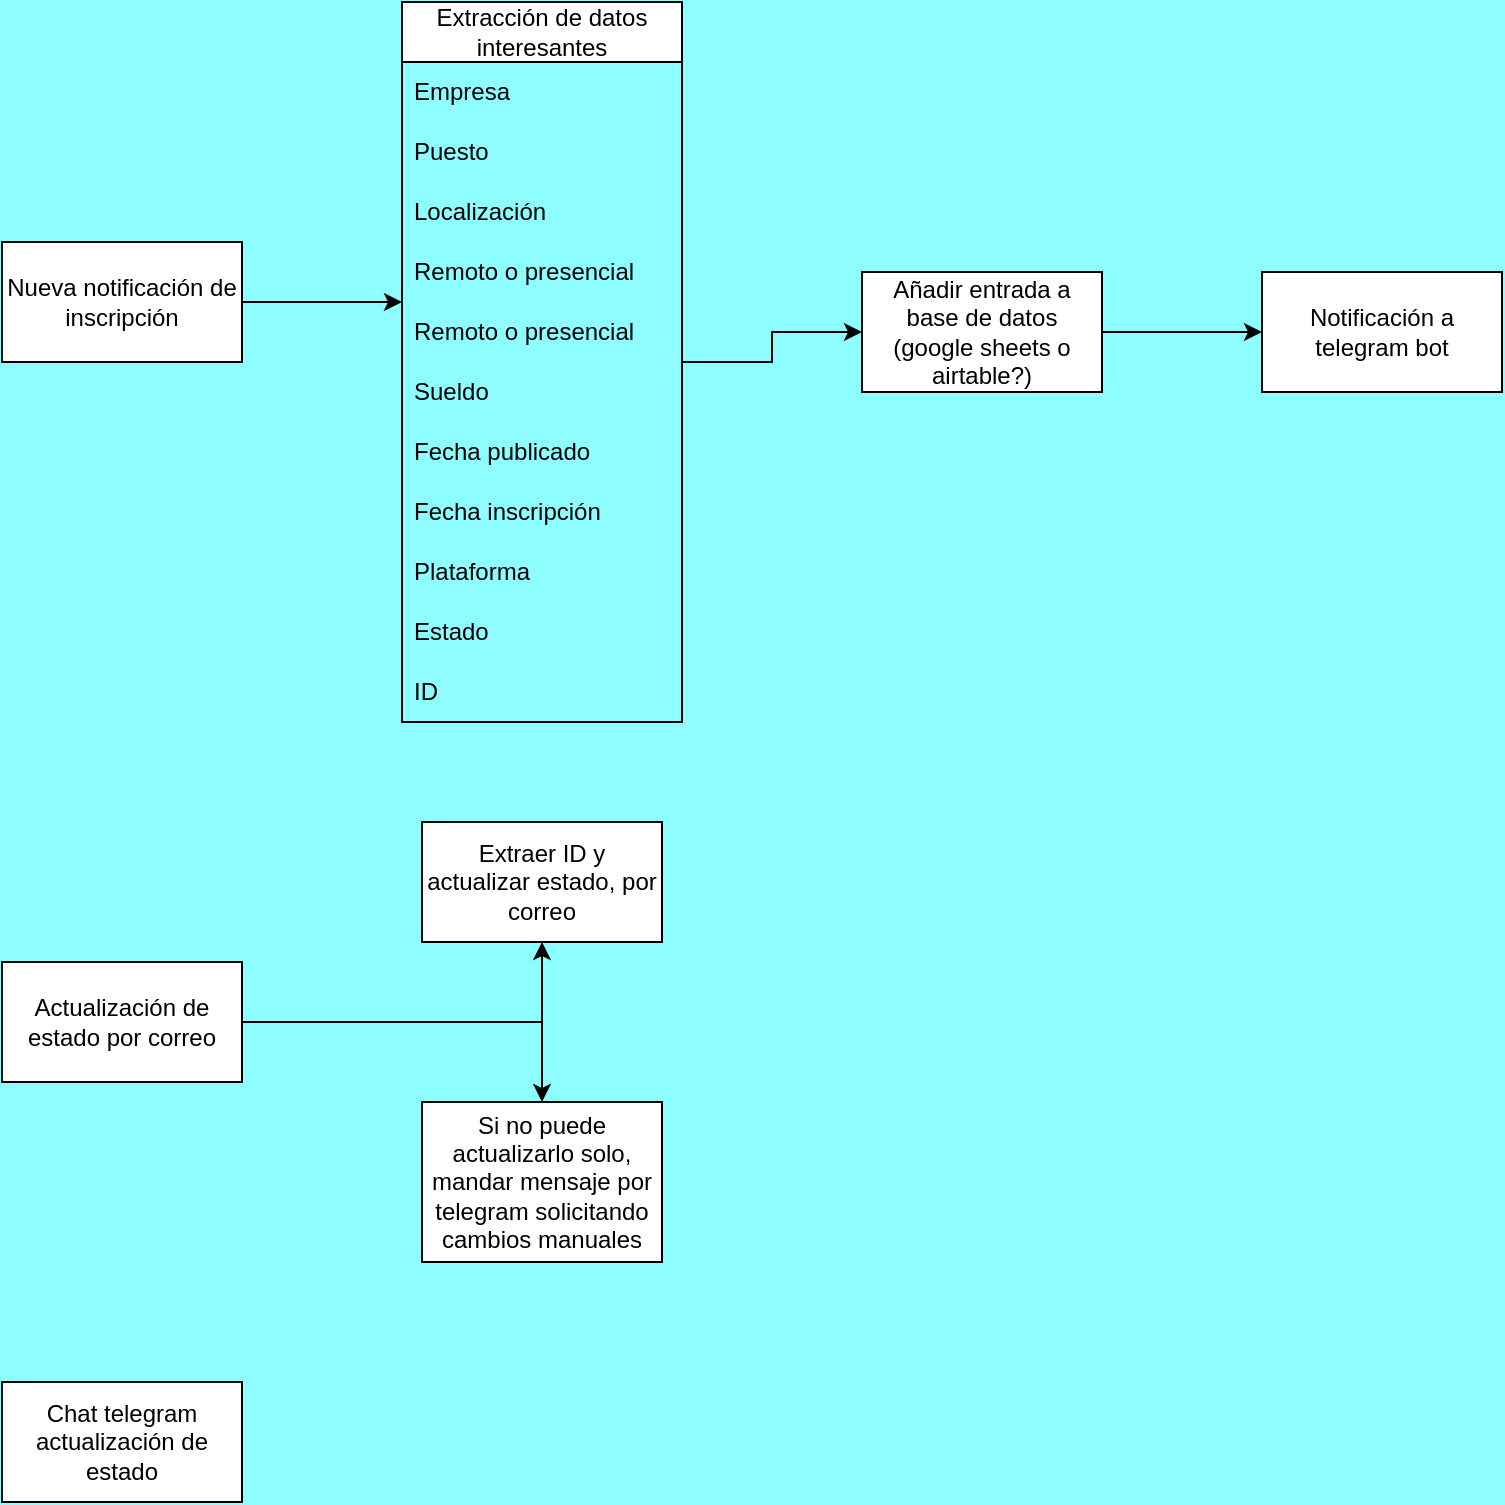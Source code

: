 <mxfile version="27.2.0">
  <diagram name="Página-1" id="GGK_G6vM3Q0lwhCfepNb">
    <mxGraphModel dx="1385" dy="776" grid="1" gridSize="10" guides="1" tooltips="1" connect="1" arrows="1" fold="1" page="1" pageScale="1" pageWidth="1169" pageHeight="827" background="#8EFDFF" math="0" shadow="0">
      <root>
        <mxCell id="0" />
        <mxCell id="1" parent="0" />
        <mxCell id="jdDbVD5xY_cFmAnzBWXt-3" value="" style="edgeStyle=orthogonalEdgeStyle;rounded=0;orthogonalLoop=1;jettySize=auto;html=1;" edge="1" parent="1" source="jdDbVD5xY_cFmAnzBWXt-1">
          <mxGeometry relative="1" as="geometry">
            <mxPoint x="239" y="180" as="targetPoint" />
          </mxGeometry>
        </mxCell>
        <mxCell id="jdDbVD5xY_cFmAnzBWXt-1" value="Nueva notificación de inscripción" style="rounded=0;whiteSpace=wrap;html=1;" vertex="1" parent="1">
          <mxGeometry x="39" y="150" width="120" height="60" as="geometry" />
        </mxCell>
        <mxCell id="jdDbVD5xY_cFmAnzBWXt-26" value="" style="edgeStyle=orthogonalEdgeStyle;rounded=0;orthogonalLoop=1;jettySize=auto;html=1;" edge="1" parent="1" source="jdDbVD5xY_cFmAnzBWXt-9" target="jdDbVD5xY_cFmAnzBWXt-25">
          <mxGeometry relative="1" as="geometry" />
        </mxCell>
        <mxCell id="jdDbVD5xY_cFmAnzBWXt-9" value="Extracción de datos interesantes" style="swimlane;fontStyle=0;childLayout=stackLayout;horizontal=1;startSize=30;horizontalStack=0;resizeParent=1;resizeParentMax=0;resizeLast=0;collapsible=1;marginBottom=0;whiteSpace=wrap;html=1;" vertex="1" parent="1">
          <mxGeometry x="239" y="30" width="140" height="360" as="geometry" />
        </mxCell>
        <mxCell id="jdDbVD5xY_cFmAnzBWXt-10" value="Empresa" style="text;strokeColor=none;fillColor=none;align=left;verticalAlign=middle;spacingLeft=4;spacingRight=4;overflow=hidden;points=[[0,0.5],[1,0.5]];portConstraint=eastwest;rotatable=0;whiteSpace=wrap;html=1;" vertex="1" parent="jdDbVD5xY_cFmAnzBWXt-9">
          <mxGeometry y="30" width="140" height="30" as="geometry" />
        </mxCell>
        <mxCell id="jdDbVD5xY_cFmAnzBWXt-11" value="Puesto" style="text;strokeColor=none;fillColor=none;align=left;verticalAlign=middle;spacingLeft=4;spacingRight=4;overflow=hidden;points=[[0,0.5],[1,0.5]];portConstraint=eastwest;rotatable=0;whiteSpace=wrap;html=1;" vertex="1" parent="jdDbVD5xY_cFmAnzBWXt-9">
          <mxGeometry y="60" width="140" height="30" as="geometry" />
        </mxCell>
        <mxCell id="jdDbVD5xY_cFmAnzBWXt-12" value="Localización" style="text;strokeColor=none;fillColor=none;align=left;verticalAlign=middle;spacingLeft=4;spacingRight=4;overflow=hidden;points=[[0,0.5],[1,0.5]];portConstraint=eastwest;rotatable=0;whiteSpace=wrap;html=1;miterlimit=6;" vertex="1" parent="jdDbVD5xY_cFmAnzBWXt-9">
          <mxGeometry y="90" width="140" height="30" as="geometry" />
        </mxCell>
        <mxCell id="jdDbVD5xY_cFmAnzBWXt-18" value="Remoto o presencial" style="text;strokeColor=none;fillColor=none;align=left;verticalAlign=middle;spacingLeft=4;spacingRight=4;overflow=hidden;points=[[0,0.5],[1,0.5]];portConstraint=eastwest;rotatable=0;whiteSpace=wrap;html=1;miterlimit=6;" vertex="1" parent="jdDbVD5xY_cFmAnzBWXt-9">
          <mxGeometry y="120" width="140" height="30" as="geometry" />
        </mxCell>
        <mxCell id="jdDbVD5xY_cFmAnzBWXt-24" value="Remoto o presencial" style="text;strokeColor=none;fillColor=none;align=left;verticalAlign=middle;spacingLeft=4;spacingRight=4;overflow=hidden;points=[[0,0.5],[1,0.5]];portConstraint=eastwest;rotatable=0;whiteSpace=wrap;html=1;miterlimit=6;" vertex="1" parent="jdDbVD5xY_cFmAnzBWXt-9">
          <mxGeometry y="150" width="140" height="30" as="geometry" />
        </mxCell>
        <mxCell id="jdDbVD5xY_cFmAnzBWXt-19" value="Sueldo" style="text;strokeColor=none;fillColor=none;align=left;verticalAlign=middle;spacingLeft=4;spacingRight=4;overflow=hidden;points=[[0,0.5],[1,0.5]];portConstraint=eastwest;rotatable=0;whiteSpace=wrap;html=1;miterlimit=6;" vertex="1" parent="jdDbVD5xY_cFmAnzBWXt-9">
          <mxGeometry y="180" width="140" height="30" as="geometry" />
        </mxCell>
        <mxCell id="jdDbVD5xY_cFmAnzBWXt-20" value="Fecha publicado" style="text;strokeColor=none;fillColor=none;align=left;verticalAlign=middle;spacingLeft=4;spacingRight=4;overflow=hidden;points=[[0,0.5],[1,0.5]];portConstraint=eastwest;rotatable=0;whiteSpace=wrap;html=1;miterlimit=6;" vertex="1" parent="jdDbVD5xY_cFmAnzBWXt-9">
          <mxGeometry y="210" width="140" height="30" as="geometry" />
        </mxCell>
        <mxCell id="jdDbVD5xY_cFmAnzBWXt-21" value="Fecha inscripción" style="text;strokeColor=none;fillColor=none;align=left;verticalAlign=middle;spacingLeft=4;spacingRight=4;overflow=hidden;points=[[0,0.5],[1,0.5]];portConstraint=eastwest;rotatable=0;whiteSpace=wrap;html=1;miterlimit=6;" vertex="1" parent="jdDbVD5xY_cFmAnzBWXt-9">
          <mxGeometry y="240" width="140" height="30" as="geometry" />
        </mxCell>
        <mxCell id="jdDbVD5xY_cFmAnzBWXt-22" value="Plataforma" style="text;strokeColor=none;fillColor=none;align=left;verticalAlign=middle;spacingLeft=4;spacingRight=4;overflow=hidden;points=[[0,0.5],[1,0.5]];portConstraint=eastwest;rotatable=0;whiteSpace=wrap;html=1;miterlimit=6;" vertex="1" parent="jdDbVD5xY_cFmAnzBWXt-9">
          <mxGeometry y="270" width="140" height="30" as="geometry" />
        </mxCell>
        <mxCell id="jdDbVD5xY_cFmAnzBWXt-23" value="Estado" style="text;strokeColor=none;fillColor=none;align=left;verticalAlign=middle;spacingLeft=4;spacingRight=4;overflow=hidden;points=[[0,0.5],[1,0.5]];portConstraint=eastwest;rotatable=0;whiteSpace=wrap;html=1;miterlimit=6;" vertex="1" parent="jdDbVD5xY_cFmAnzBWXt-9">
          <mxGeometry y="300" width="140" height="30" as="geometry" />
        </mxCell>
        <mxCell id="jdDbVD5xY_cFmAnzBWXt-31" value="ID" style="text;strokeColor=none;fillColor=none;align=left;verticalAlign=middle;spacingLeft=4;spacingRight=4;overflow=hidden;points=[[0,0.5],[1,0.5]];portConstraint=eastwest;rotatable=0;whiteSpace=wrap;html=1;miterlimit=6;" vertex="1" parent="jdDbVD5xY_cFmAnzBWXt-9">
          <mxGeometry y="330" width="140" height="30" as="geometry" />
        </mxCell>
        <mxCell id="jdDbVD5xY_cFmAnzBWXt-28" value="" style="edgeStyle=orthogonalEdgeStyle;rounded=0;orthogonalLoop=1;jettySize=auto;html=1;" edge="1" parent="1" source="jdDbVD5xY_cFmAnzBWXt-25" target="jdDbVD5xY_cFmAnzBWXt-27">
          <mxGeometry relative="1" as="geometry" />
        </mxCell>
        <mxCell id="jdDbVD5xY_cFmAnzBWXt-25" value="Añadir entrada a base de datos (google sheets o airtable?)" style="whiteSpace=wrap;html=1;fontStyle=0;startSize=30;horizontal=1;" vertex="1" parent="1">
          <mxGeometry x="469" y="165" width="120" height="60" as="geometry" />
        </mxCell>
        <mxCell id="jdDbVD5xY_cFmAnzBWXt-27" value="Notificación a telegram bot" style="whiteSpace=wrap;html=1;fontStyle=0;startSize=30;horizontal=1;" vertex="1" parent="1">
          <mxGeometry x="669" y="165" width="120" height="60" as="geometry" />
        </mxCell>
        <mxCell id="jdDbVD5xY_cFmAnzBWXt-29" value="Chat telegram actualización de estado" style="rounded=0;whiteSpace=wrap;html=1;" vertex="1" parent="1">
          <mxGeometry x="39" y="720" width="120" height="60" as="geometry" />
        </mxCell>
        <mxCell id="jdDbVD5xY_cFmAnzBWXt-33" value="" style="edgeStyle=orthogonalEdgeStyle;rounded=0;orthogonalLoop=1;jettySize=auto;html=1;" edge="1" parent="1" source="jdDbVD5xY_cFmAnzBWXt-30" target="jdDbVD5xY_cFmAnzBWXt-32">
          <mxGeometry relative="1" as="geometry" />
        </mxCell>
        <mxCell id="jdDbVD5xY_cFmAnzBWXt-37" value="" style="edgeStyle=orthogonalEdgeStyle;rounded=0;orthogonalLoop=1;jettySize=auto;html=1;" edge="1" parent="1" source="jdDbVD5xY_cFmAnzBWXt-30" target="jdDbVD5xY_cFmAnzBWXt-36">
          <mxGeometry relative="1" as="geometry" />
        </mxCell>
        <mxCell id="jdDbVD5xY_cFmAnzBWXt-30" value="Actualización de estado por correo" style="rounded=0;whiteSpace=wrap;html=1;" vertex="1" parent="1">
          <mxGeometry x="39" y="510" width="120" height="60" as="geometry" />
        </mxCell>
        <mxCell id="jdDbVD5xY_cFmAnzBWXt-32" value="Extraer ID y actualizar estado, por correo" style="whiteSpace=wrap;html=1;rounded=0;" vertex="1" parent="1">
          <mxGeometry x="249" y="440" width="120" height="60" as="geometry" />
        </mxCell>
        <mxCell id="jdDbVD5xY_cFmAnzBWXt-36" value="Si no puede actualizarlo solo, mandar mensaje por telegram solicitando cambios manuales" style="whiteSpace=wrap;html=1;rounded=0;" vertex="1" parent="1">
          <mxGeometry x="249" y="580" width="120" height="80" as="geometry" />
        </mxCell>
      </root>
    </mxGraphModel>
  </diagram>
</mxfile>
